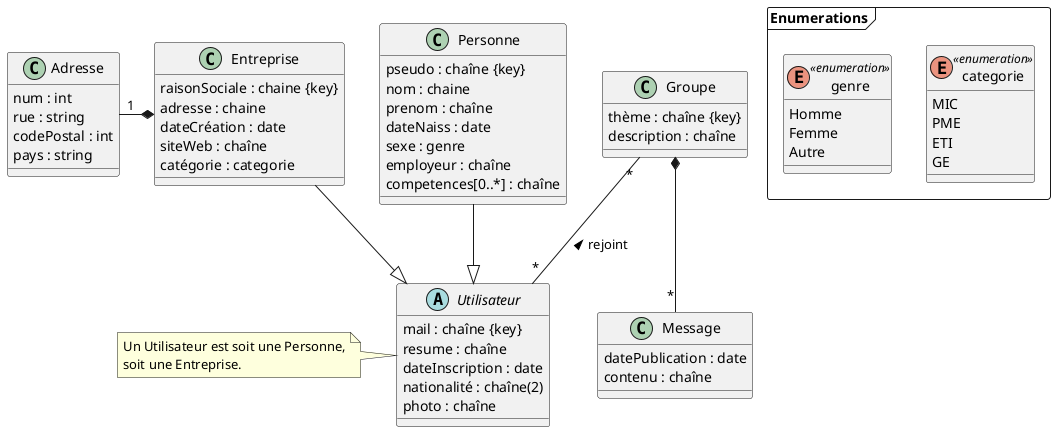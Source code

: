@startuml

class Groupe{
    thème : chaîne {key}
    description : chaîne
}

abstract class Utilisateur{
    mail : chaîne {key}
    resume : chaîne
    dateInscription : date
    {field}nationalité : chaîne(2)
    photo : chaîne
}

class Personne{
    pseudo : chaîne {key}
    nom : chaine
    prenom : chaîne
    dateNaiss : date
    {field} sexe : genre
    employeur : chaîne
    competences[0..*] : chaîne
}

class Entreprise{
    raisonSociale : chaine {key}
    adresse : chaine
    dateCréation : date
    siteWeb : chaîne
    catégorie : categorie
}

class Adresse{
    num : int
    rue : string
    codePostal : int
    pays : string
}

note left of Utilisateur
Un Utilisateur est soit une Personne,
soit une Entreprise.
end note

class Message {
    datePublication : date
    contenu : chaîne
}

package "Enumerations" <<frame>> {
    enum categorie <<enumeration>> {
        MIC
        PME
        ETI
        GE
    }

    enum genre <<enumeration>>{
        Homme
        Femme
        Autre
    }
}



Personne --|> Utilisateur
Entreprise --|> Utilisateur

Groupe *-- "*" Message
Adresse "1" -* Entreprise
Groupe "*" -- "*" Utilisateur : < rejoint

@enduml
